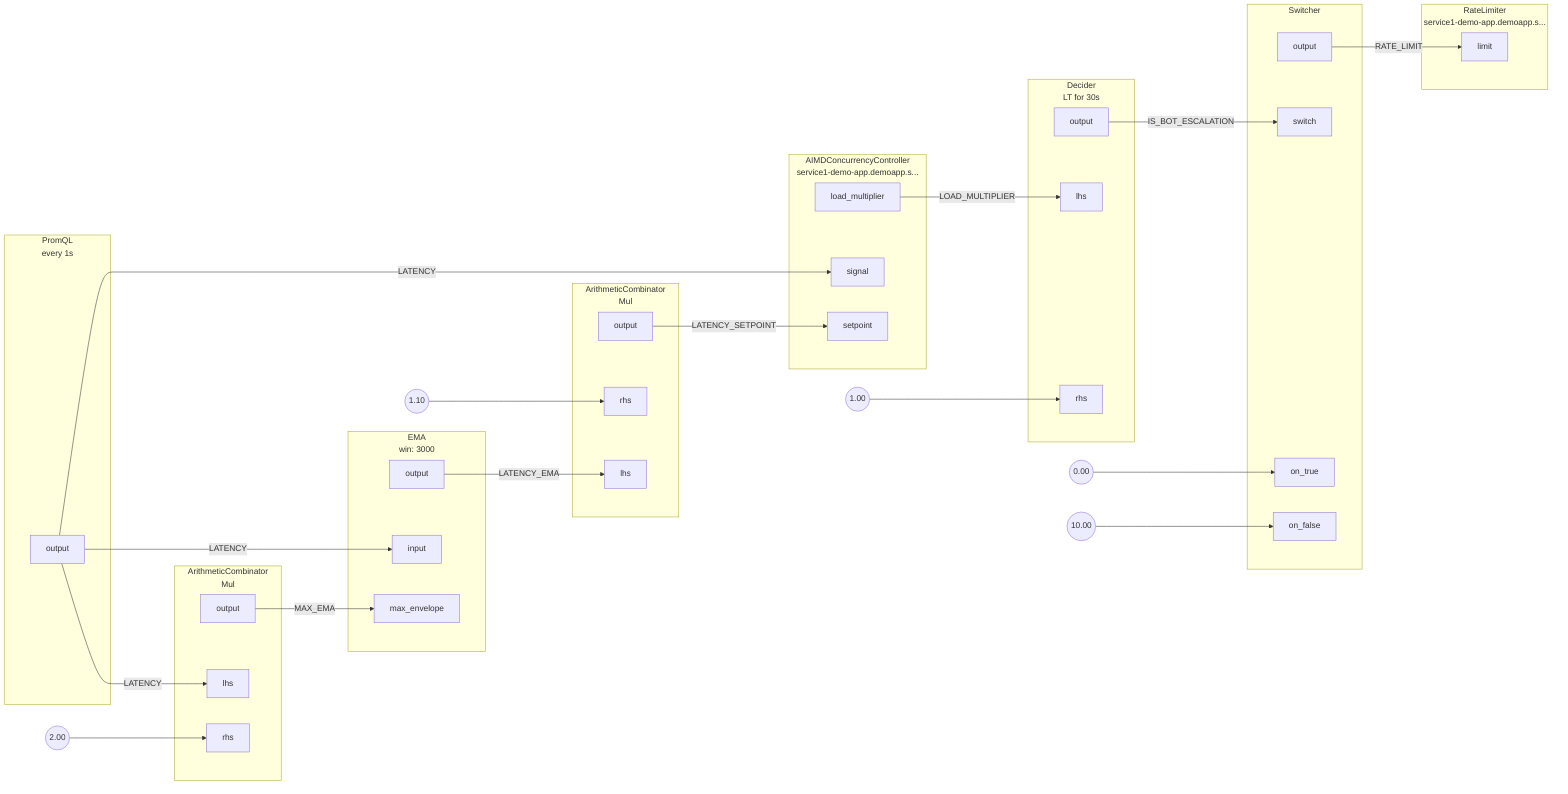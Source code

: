 flowchart LR
subgraph root.0[<center>PromQL<br/>every 1s</center>]
subgraph root.0_outports[ ]
style root.0_outports fill:none,stroke:none
root.0output[output]
end
end
FakeConstant0((2.00))
FakeConstant0 --> root.1rhs
subgraph root.1[<center>ArithmeticCombinator<br/>Mul</center>]
subgraph root.1_inports[ ]
style root.1_inports fill:none,stroke:none
root.1lhs[lhs]
root.1rhs[rhs]
end
subgraph root.1_outports[ ]
style root.1_outports fill:none,stroke:none
root.1output[output]
end
end
FakeConstant1((1.10))
FakeConstant1 --> root.2rhs
subgraph root.2[<center>ArithmeticCombinator<br/>Mul</center>]
subgraph root.2_inports[ ]
style root.2_inports fill:none,stroke:none
root.2rhs[rhs]
root.2lhs[lhs]
end
subgraph root.2_outports[ ]
style root.2_outports fill:none,stroke:none
root.2output[output]
end
end
subgraph root.3[<center>EMA<br/>win: 3000</center>]
subgraph root.3_inports[ ]
style root.3_inports fill:none,stroke:none
root.3max_envelope[max_envelope]
root.3input[input]
end
subgraph root.3_outports[ ]
style root.3_outports fill:none,stroke:none
root.3output[output]
end
end
subgraph root.4[<center>AIMDConcurrencyController<br/>service1-demo-app.demoapp.s...</center>]
subgraph root.4_inports[ ]
style root.4_inports fill:none,stroke:none
root.4signal[signal]
root.4setpoint[setpoint]
end
subgraph root.4_outports[ ]
style root.4_outports fill:none,stroke:none
root.4load_multiplier[load_multiplier]
end
end
FakeConstant2((1.00))
FakeConstant2 --> root.5rhs
subgraph root.5[<center>Decider<br/>LT for 30s</center>]
subgraph root.5_inports[ ]
style root.5_inports fill:none,stroke:none
root.5lhs[lhs]
root.5rhs[rhs]
end
subgraph root.5_outports[ ]
style root.5_outports fill:none,stroke:none
root.5output[output]
end
end
FakeConstant3((0.00))
FakeConstant3 --> root.6on_true
FakeConstant4((10.00))
FakeConstant4 --> root.6on_false
subgraph root.6[Switcher]
subgraph root.6_inports[ ]
style root.6_inports fill:none,stroke:none
root.6on_true[on_true]
root.6on_false[on_false]
root.6switch[switch]
end
subgraph root.6_outports[ ]
style root.6_outports fill:none,stroke:none
root.6output[output]
end
end
subgraph root.7[<center>RateLimiter<br/>service1-demo-app.demoapp.s...</center>]
subgraph root.7_inports[ ]
style root.7_inports fill:none,stroke:none
root.7limit[limit]
end
end
root.1output --> |MAX_EMA| root.3max_envelope
root.2output --> |LATENCY_SETPOINT| root.4setpoint
root.3output --> |LATENCY_EMA| root.2lhs
root.4load_multiplier --> |LOAD_MULTIPLIER| root.5lhs
root.5output --> |IS_BOT_ESCALATION| root.6switch
root.6output --> |RATE_LIMIT| root.7limit
root.0output --> |LATENCY| root.1lhs
root.0output --> |LATENCY| root.3input
root.0output --> |LATENCY| root.4signal